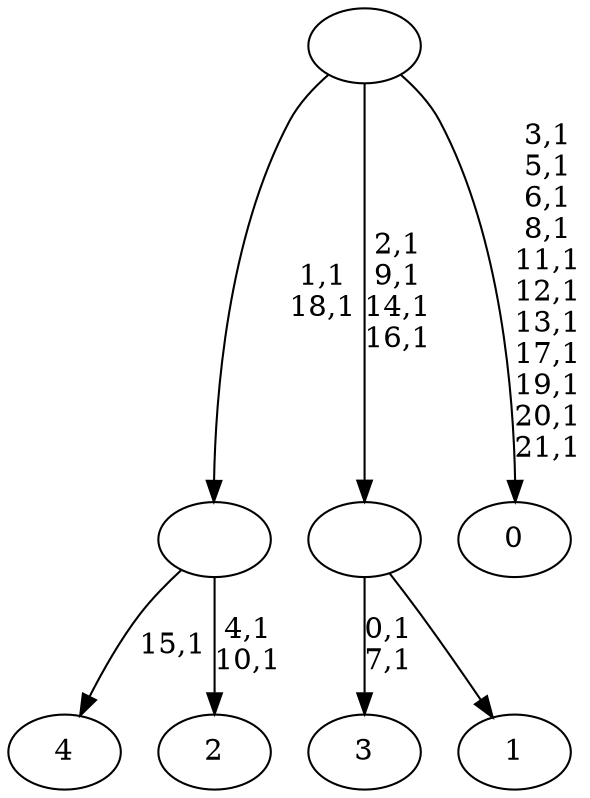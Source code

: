digraph T {
	27 [label="4"]
	25 [label="3"]
	22 [label="2"]
	19 [label=""]
	17 [label="1"]
	16 [label=""]
	12 [label="0"]
	0 [label=""]
	19 -> 22 [label="4,1\n10,1"]
	19 -> 27 [label="15,1"]
	16 -> 25 [label="0,1\n7,1"]
	16 -> 17 [label=""]
	0 -> 12 [label="3,1\n5,1\n6,1\n8,1\n11,1\n12,1\n13,1\n17,1\n19,1\n20,1\n21,1"]
	0 -> 16 [label="2,1\n9,1\n14,1\n16,1"]
	0 -> 19 [label="1,1\n18,1"]
}
